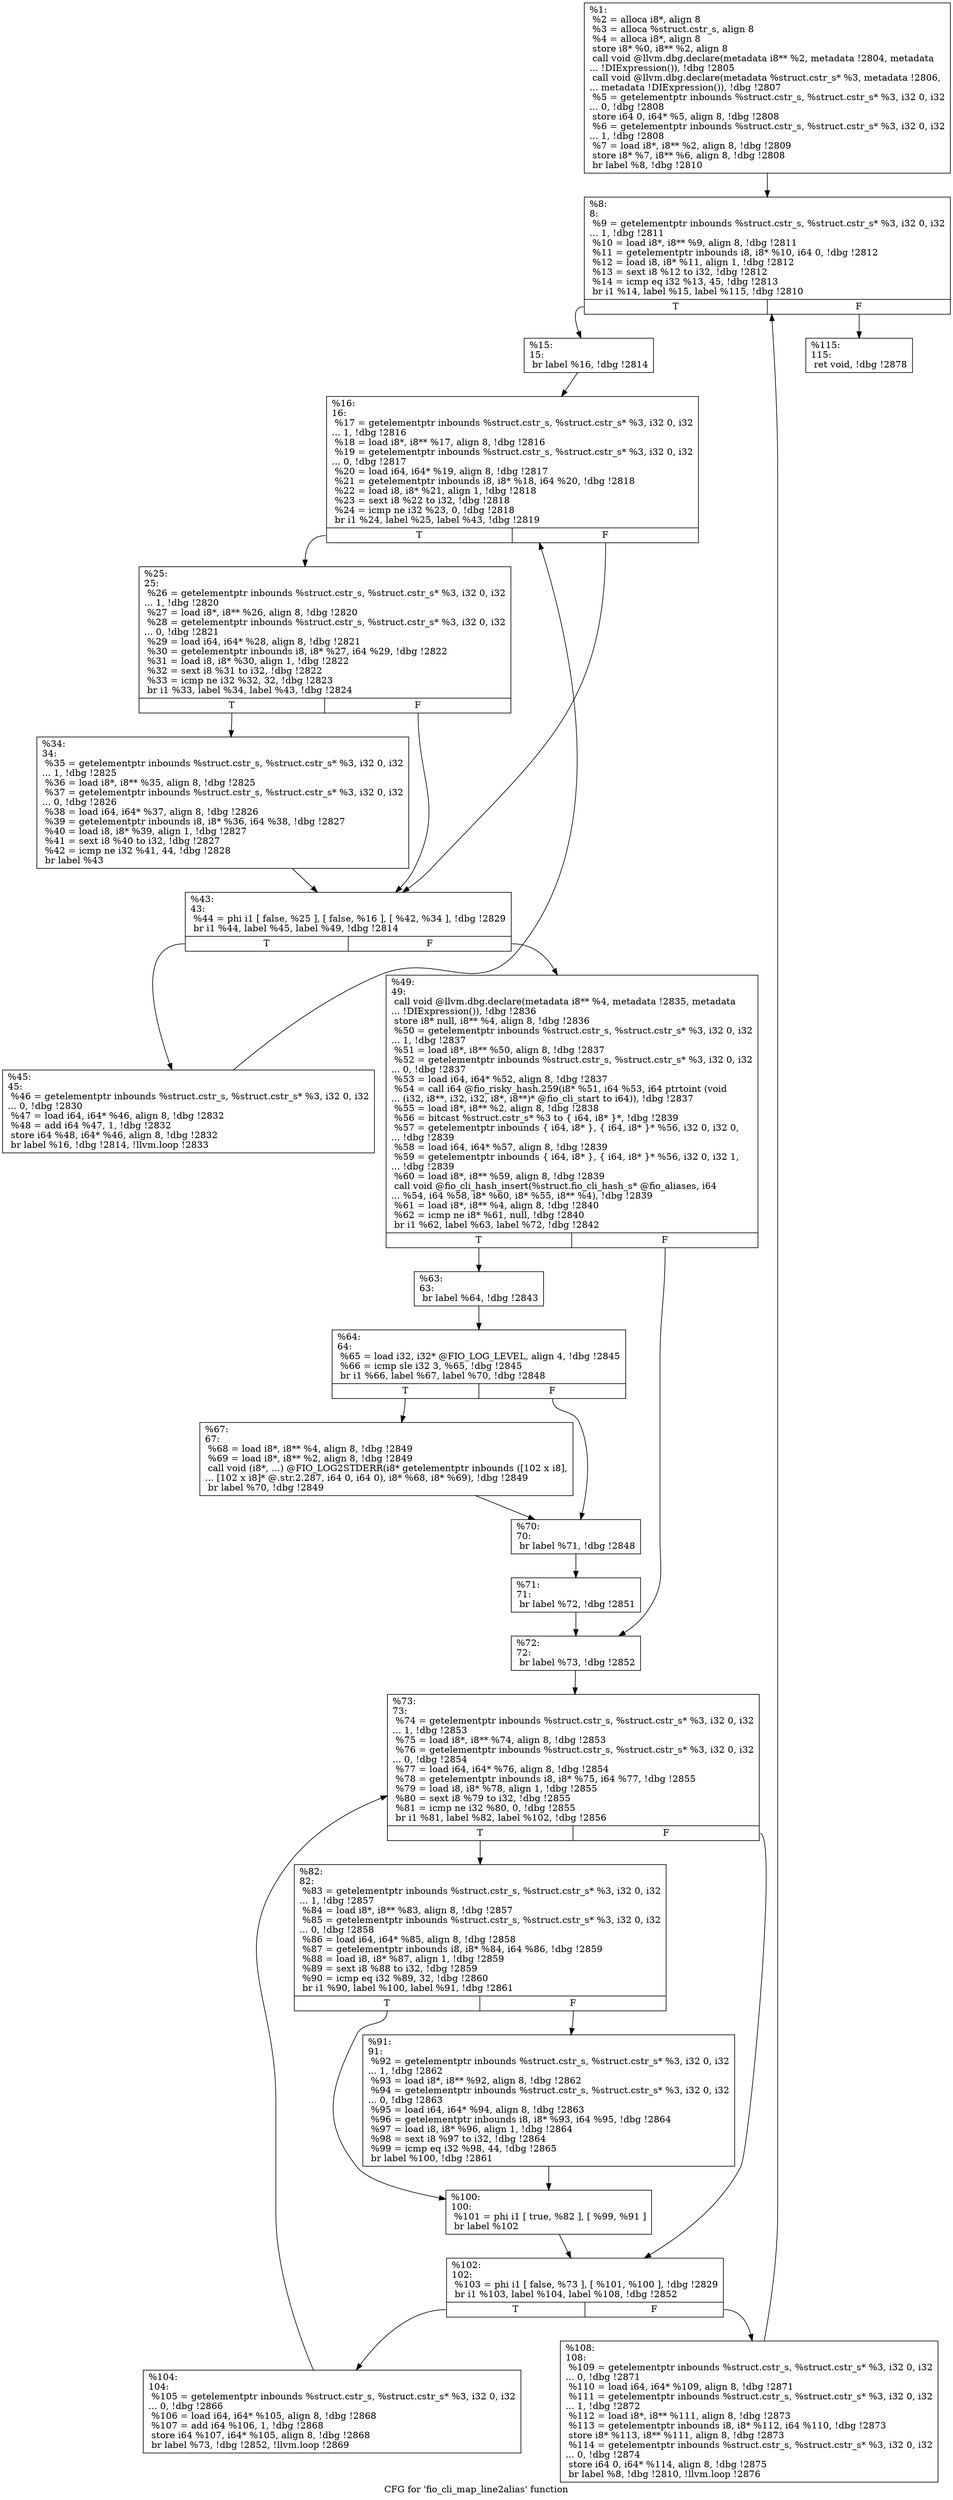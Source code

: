 digraph "CFG for 'fio_cli_map_line2alias' function" {
	label="CFG for 'fio_cli_map_line2alias' function";

	Node0x55685189b9c0 [shape=record,label="{%1:\l  %2 = alloca i8*, align 8\l  %3 = alloca %struct.cstr_s, align 8\l  %4 = alloca i8*, align 8\l  store i8* %0, i8** %2, align 8\l  call void @llvm.dbg.declare(metadata i8** %2, metadata !2804, metadata\l... !DIExpression()), !dbg !2805\l  call void @llvm.dbg.declare(metadata %struct.cstr_s* %3, metadata !2806,\l... metadata !DIExpression()), !dbg !2807\l  %5 = getelementptr inbounds %struct.cstr_s, %struct.cstr_s* %3, i32 0, i32\l... 0, !dbg !2808\l  store i64 0, i64* %5, align 8, !dbg !2808\l  %6 = getelementptr inbounds %struct.cstr_s, %struct.cstr_s* %3, i32 0, i32\l... 1, !dbg !2808\l  %7 = load i8*, i8** %2, align 8, !dbg !2809\l  store i8* %7, i8** %6, align 8, !dbg !2808\l  br label %8, !dbg !2810\l}"];
	Node0x55685189b9c0 -> Node0x55685189bd40;
	Node0x55685189bd40 [shape=record,label="{%8:\l8:                                                \l  %9 = getelementptr inbounds %struct.cstr_s, %struct.cstr_s* %3, i32 0, i32\l... 1, !dbg !2811\l  %10 = load i8*, i8** %9, align 8, !dbg !2811\l  %11 = getelementptr inbounds i8, i8* %10, i64 0, !dbg !2812\l  %12 = load i8, i8* %11, align 1, !dbg !2812\l  %13 = sext i8 %12 to i32, !dbg !2812\l  %14 = icmp eq i32 %13, 45, !dbg !2813\l  br i1 %14, label %15, label %115, !dbg !2810\l|{<s0>T|<s1>F}}"];
	Node0x55685189bd40:s0 -> Node0x55685189bd90;
	Node0x55685189bd40:s1 -> Node0x55685189c3d0;
	Node0x55685189bd90 [shape=record,label="{%15:\l15:                                               \l  br label %16, !dbg !2814\l}"];
	Node0x55685189bd90 -> Node0x55685189bde0;
	Node0x55685189bde0 [shape=record,label="{%16:\l16:                                               \l  %17 = getelementptr inbounds %struct.cstr_s, %struct.cstr_s* %3, i32 0, i32\l... 1, !dbg !2816\l  %18 = load i8*, i8** %17, align 8, !dbg !2816\l  %19 = getelementptr inbounds %struct.cstr_s, %struct.cstr_s* %3, i32 0, i32\l... 0, !dbg !2817\l  %20 = load i64, i64* %19, align 8, !dbg !2817\l  %21 = getelementptr inbounds i8, i8* %18, i64 %20, !dbg !2818\l  %22 = load i8, i8* %21, align 1, !dbg !2818\l  %23 = sext i8 %22 to i32, !dbg !2818\l  %24 = icmp ne i32 %23, 0, !dbg !2818\l  br i1 %24, label %25, label %43, !dbg !2819\l|{<s0>T|<s1>F}}"];
	Node0x55685189bde0:s0 -> Node0x55685189be30;
	Node0x55685189bde0:s1 -> Node0x55685189bed0;
	Node0x55685189be30 [shape=record,label="{%25:\l25:                                               \l  %26 = getelementptr inbounds %struct.cstr_s, %struct.cstr_s* %3, i32 0, i32\l... 1, !dbg !2820\l  %27 = load i8*, i8** %26, align 8, !dbg !2820\l  %28 = getelementptr inbounds %struct.cstr_s, %struct.cstr_s* %3, i32 0, i32\l... 0, !dbg !2821\l  %29 = load i64, i64* %28, align 8, !dbg !2821\l  %30 = getelementptr inbounds i8, i8* %27, i64 %29, !dbg !2822\l  %31 = load i8, i8* %30, align 1, !dbg !2822\l  %32 = sext i8 %31 to i32, !dbg !2822\l  %33 = icmp ne i32 %32, 32, !dbg !2823\l  br i1 %33, label %34, label %43, !dbg !2824\l|{<s0>T|<s1>F}}"];
	Node0x55685189be30:s0 -> Node0x55685189be80;
	Node0x55685189be30:s1 -> Node0x55685189bed0;
	Node0x55685189be80 [shape=record,label="{%34:\l34:                                               \l  %35 = getelementptr inbounds %struct.cstr_s, %struct.cstr_s* %3, i32 0, i32\l... 1, !dbg !2825\l  %36 = load i8*, i8** %35, align 8, !dbg !2825\l  %37 = getelementptr inbounds %struct.cstr_s, %struct.cstr_s* %3, i32 0, i32\l... 0, !dbg !2826\l  %38 = load i64, i64* %37, align 8, !dbg !2826\l  %39 = getelementptr inbounds i8, i8* %36, i64 %38, !dbg !2827\l  %40 = load i8, i8* %39, align 1, !dbg !2827\l  %41 = sext i8 %40 to i32, !dbg !2827\l  %42 = icmp ne i32 %41, 44, !dbg !2828\l  br label %43\l}"];
	Node0x55685189be80 -> Node0x55685189bed0;
	Node0x55685189bed0 [shape=record,label="{%43:\l43:                                               \l  %44 = phi i1 [ false, %25 ], [ false, %16 ], [ %42, %34 ], !dbg !2829\l  br i1 %44, label %45, label %49, !dbg !2814\l|{<s0>T|<s1>F}}"];
	Node0x55685189bed0:s0 -> Node0x55685189bf20;
	Node0x55685189bed0:s1 -> Node0x55685189bf70;
	Node0x55685189bf20 [shape=record,label="{%45:\l45:                                               \l  %46 = getelementptr inbounds %struct.cstr_s, %struct.cstr_s* %3, i32 0, i32\l... 0, !dbg !2830\l  %47 = load i64, i64* %46, align 8, !dbg !2832\l  %48 = add i64 %47, 1, !dbg !2832\l  store i64 %48, i64* %46, align 8, !dbg !2832\l  br label %16, !dbg !2814, !llvm.loop !2833\l}"];
	Node0x55685189bf20 -> Node0x55685189bde0;
	Node0x55685189bf70 [shape=record,label="{%49:\l49:                                               \l  call void @llvm.dbg.declare(metadata i8** %4, metadata !2835, metadata\l... !DIExpression()), !dbg !2836\l  store i8* null, i8** %4, align 8, !dbg !2836\l  %50 = getelementptr inbounds %struct.cstr_s, %struct.cstr_s* %3, i32 0, i32\l... 1, !dbg !2837\l  %51 = load i8*, i8** %50, align 8, !dbg !2837\l  %52 = getelementptr inbounds %struct.cstr_s, %struct.cstr_s* %3, i32 0, i32\l... 0, !dbg !2837\l  %53 = load i64, i64* %52, align 8, !dbg !2837\l  %54 = call i64 @fio_risky_hash.259(i8* %51, i64 %53, i64 ptrtoint (void\l... (i32, i8**, i32, i32, i8*, i8**)* @fio_cli_start to i64)), !dbg !2837\l  %55 = load i8*, i8** %2, align 8, !dbg !2838\l  %56 = bitcast %struct.cstr_s* %3 to \{ i64, i8* \}*, !dbg !2839\l  %57 = getelementptr inbounds \{ i64, i8* \}, \{ i64, i8* \}* %56, i32 0, i32 0,\l... !dbg !2839\l  %58 = load i64, i64* %57, align 8, !dbg !2839\l  %59 = getelementptr inbounds \{ i64, i8* \}, \{ i64, i8* \}* %56, i32 0, i32 1,\l... !dbg !2839\l  %60 = load i8*, i8** %59, align 8, !dbg !2839\l  call void @fio_cli_hash_insert(%struct.fio_cli_hash_s* @fio_aliases, i64\l... %54, i64 %58, i8* %60, i8* %55, i8** %4), !dbg !2839\l  %61 = load i8*, i8** %4, align 8, !dbg !2840\l  %62 = icmp ne i8* %61, null, !dbg !2840\l  br i1 %62, label %63, label %72, !dbg !2842\l|{<s0>T|<s1>F}}"];
	Node0x55685189bf70:s0 -> Node0x55685189bfc0;
	Node0x55685189bf70:s1 -> Node0x55685189c150;
	Node0x55685189bfc0 [shape=record,label="{%63:\l63:                                               \l  br label %64, !dbg !2843\l}"];
	Node0x55685189bfc0 -> Node0x55685189c010;
	Node0x55685189c010 [shape=record,label="{%64:\l64:                                               \l  %65 = load i32, i32* @FIO_LOG_LEVEL, align 4, !dbg !2845\l  %66 = icmp sle i32 3, %65, !dbg !2845\l  br i1 %66, label %67, label %70, !dbg !2848\l|{<s0>T|<s1>F}}"];
	Node0x55685189c010:s0 -> Node0x55685189c060;
	Node0x55685189c010:s1 -> Node0x55685189c0b0;
	Node0x55685189c060 [shape=record,label="{%67:\l67:                                               \l  %68 = load i8*, i8** %4, align 8, !dbg !2849\l  %69 = load i8*, i8** %2, align 8, !dbg !2849\l  call void (i8*, ...) @FIO_LOG2STDERR(i8* getelementptr inbounds ([102 x i8],\l... [102 x i8]* @.str.2.287, i64 0, i64 0), i8* %68, i8* %69), !dbg !2849\l  br label %70, !dbg !2849\l}"];
	Node0x55685189c060 -> Node0x55685189c0b0;
	Node0x55685189c0b0 [shape=record,label="{%70:\l70:                                               \l  br label %71, !dbg !2848\l}"];
	Node0x55685189c0b0 -> Node0x55685189c100;
	Node0x55685189c100 [shape=record,label="{%71:\l71:                                               \l  br label %72, !dbg !2851\l}"];
	Node0x55685189c100 -> Node0x55685189c150;
	Node0x55685189c150 [shape=record,label="{%72:\l72:                                               \l  br label %73, !dbg !2852\l}"];
	Node0x55685189c150 -> Node0x55685189c1a0;
	Node0x55685189c1a0 [shape=record,label="{%73:\l73:                                               \l  %74 = getelementptr inbounds %struct.cstr_s, %struct.cstr_s* %3, i32 0, i32\l... 1, !dbg !2853\l  %75 = load i8*, i8** %74, align 8, !dbg !2853\l  %76 = getelementptr inbounds %struct.cstr_s, %struct.cstr_s* %3, i32 0, i32\l... 0, !dbg !2854\l  %77 = load i64, i64* %76, align 8, !dbg !2854\l  %78 = getelementptr inbounds i8, i8* %75, i64 %77, !dbg !2855\l  %79 = load i8, i8* %78, align 1, !dbg !2855\l  %80 = sext i8 %79 to i32, !dbg !2855\l  %81 = icmp ne i32 %80, 0, !dbg !2855\l  br i1 %81, label %82, label %102, !dbg !2856\l|{<s0>T|<s1>F}}"];
	Node0x55685189c1a0:s0 -> Node0x55685189c1f0;
	Node0x55685189c1a0:s1 -> Node0x55685189c2e0;
	Node0x55685189c1f0 [shape=record,label="{%82:\l82:                                               \l  %83 = getelementptr inbounds %struct.cstr_s, %struct.cstr_s* %3, i32 0, i32\l... 1, !dbg !2857\l  %84 = load i8*, i8** %83, align 8, !dbg !2857\l  %85 = getelementptr inbounds %struct.cstr_s, %struct.cstr_s* %3, i32 0, i32\l... 0, !dbg !2858\l  %86 = load i64, i64* %85, align 8, !dbg !2858\l  %87 = getelementptr inbounds i8, i8* %84, i64 %86, !dbg !2859\l  %88 = load i8, i8* %87, align 1, !dbg !2859\l  %89 = sext i8 %88 to i32, !dbg !2859\l  %90 = icmp eq i32 %89, 32, !dbg !2860\l  br i1 %90, label %100, label %91, !dbg !2861\l|{<s0>T|<s1>F}}"];
	Node0x55685189c1f0:s0 -> Node0x55685189c290;
	Node0x55685189c1f0:s1 -> Node0x55685189c240;
	Node0x55685189c240 [shape=record,label="{%91:\l91:                                               \l  %92 = getelementptr inbounds %struct.cstr_s, %struct.cstr_s* %3, i32 0, i32\l... 1, !dbg !2862\l  %93 = load i8*, i8** %92, align 8, !dbg !2862\l  %94 = getelementptr inbounds %struct.cstr_s, %struct.cstr_s* %3, i32 0, i32\l... 0, !dbg !2863\l  %95 = load i64, i64* %94, align 8, !dbg !2863\l  %96 = getelementptr inbounds i8, i8* %93, i64 %95, !dbg !2864\l  %97 = load i8, i8* %96, align 1, !dbg !2864\l  %98 = sext i8 %97 to i32, !dbg !2864\l  %99 = icmp eq i32 %98, 44, !dbg !2865\l  br label %100, !dbg !2861\l}"];
	Node0x55685189c240 -> Node0x55685189c290;
	Node0x55685189c290 [shape=record,label="{%100:\l100:                                              \l  %101 = phi i1 [ true, %82 ], [ %99, %91 ]\l  br label %102\l}"];
	Node0x55685189c290 -> Node0x55685189c2e0;
	Node0x55685189c2e0 [shape=record,label="{%102:\l102:                                              \l  %103 = phi i1 [ false, %73 ], [ %101, %100 ], !dbg !2829\l  br i1 %103, label %104, label %108, !dbg !2852\l|{<s0>T|<s1>F}}"];
	Node0x55685189c2e0:s0 -> Node0x55685189c330;
	Node0x55685189c2e0:s1 -> Node0x55685189c380;
	Node0x55685189c330 [shape=record,label="{%104:\l104:                                              \l  %105 = getelementptr inbounds %struct.cstr_s, %struct.cstr_s* %3, i32 0, i32\l... 0, !dbg !2866\l  %106 = load i64, i64* %105, align 8, !dbg !2868\l  %107 = add i64 %106, 1, !dbg !2868\l  store i64 %107, i64* %105, align 8, !dbg !2868\l  br label %73, !dbg !2852, !llvm.loop !2869\l}"];
	Node0x55685189c330 -> Node0x55685189c1a0;
	Node0x55685189c380 [shape=record,label="{%108:\l108:                                              \l  %109 = getelementptr inbounds %struct.cstr_s, %struct.cstr_s* %3, i32 0, i32\l... 0, !dbg !2871\l  %110 = load i64, i64* %109, align 8, !dbg !2871\l  %111 = getelementptr inbounds %struct.cstr_s, %struct.cstr_s* %3, i32 0, i32\l... 1, !dbg !2872\l  %112 = load i8*, i8** %111, align 8, !dbg !2873\l  %113 = getelementptr inbounds i8, i8* %112, i64 %110, !dbg !2873\l  store i8* %113, i8** %111, align 8, !dbg !2873\l  %114 = getelementptr inbounds %struct.cstr_s, %struct.cstr_s* %3, i32 0, i32\l... 0, !dbg !2874\l  store i64 0, i64* %114, align 8, !dbg !2875\l  br label %8, !dbg !2810, !llvm.loop !2876\l}"];
	Node0x55685189c380 -> Node0x55685189bd40;
	Node0x55685189c3d0 [shape=record,label="{%115:\l115:                                              \l  ret void, !dbg !2878\l}"];
}
